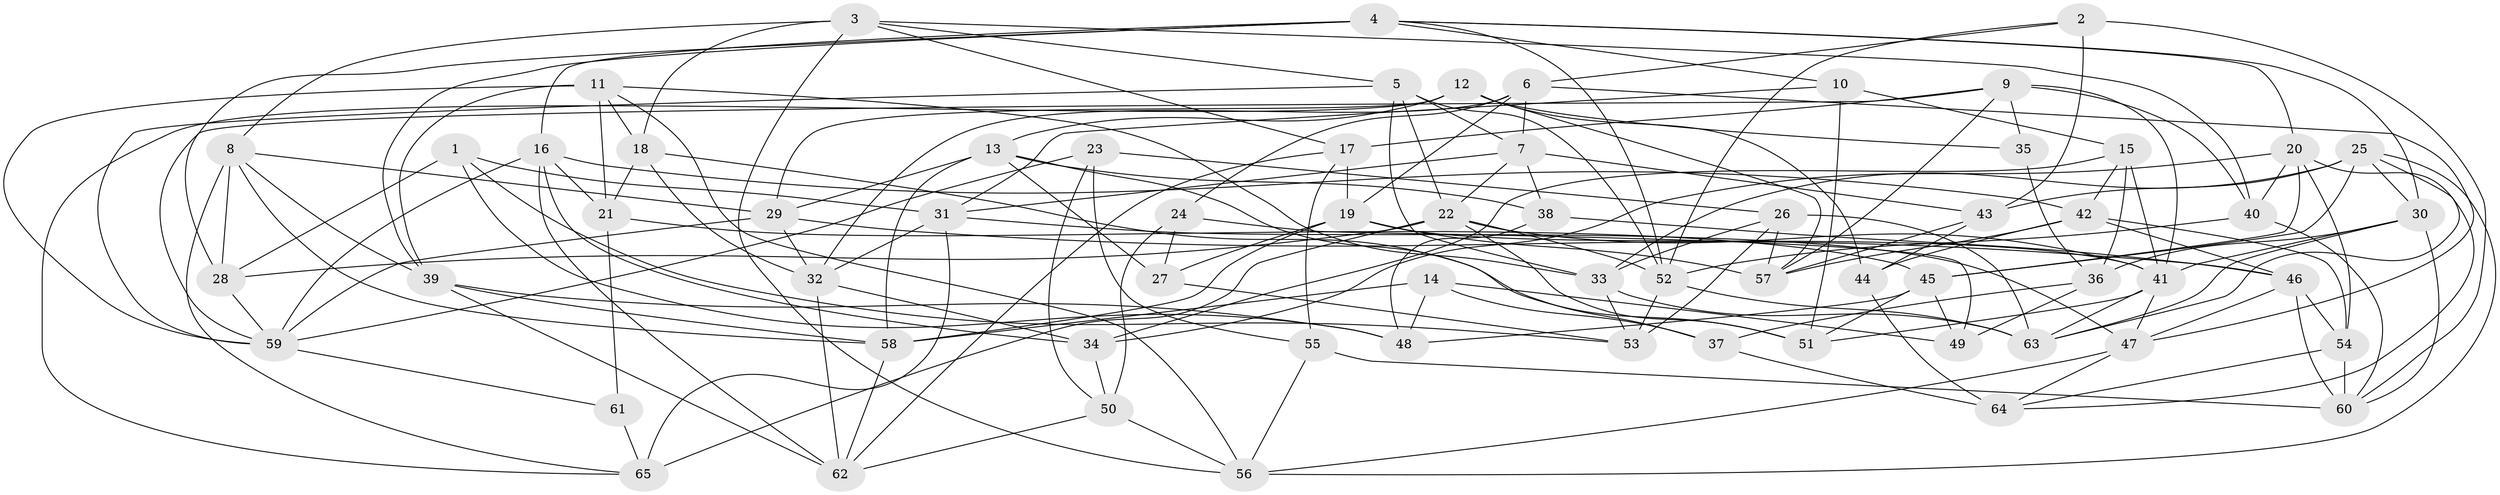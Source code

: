 // original degree distribution, {4: 1.0}
// Generated by graph-tools (version 1.1) at 2025/03/03/09/25 03:03:05]
// undirected, 65 vertices, 175 edges
graph export_dot {
graph [start="1"]
  node [color=gray90,style=filled];
  1;
  2;
  3;
  4;
  5;
  6;
  7;
  8;
  9;
  10;
  11;
  12;
  13;
  14;
  15;
  16;
  17;
  18;
  19;
  20;
  21;
  22;
  23;
  24;
  25;
  26;
  27;
  28;
  29;
  30;
  31;
  32;
  33;
  34;
  35;
  36;
  37;
  38;
  39;
  40;
  41;
  42;
  43;
  44;
  45;
  46;
  47;
  48;
  49;
  50;
  51;
  52;
  53;
  54;
  55;
  56;
  57;
  58;
  59;
  60;
  61;
  62;
  63;
  64;
  65;
  1 -- 28 [weight=1.0];
  1 -- 31 [weight=1.0];
  1 -- 48 [weight=1.0];
  1 -- 53 [weight=1.0];
  2 -- 6 [weight=1.0];
  2 -- 43 [weight=1.0];
  2 -- 52 [weight=1.0];
  2 -- 60 [weight=1.0];
  3 -- 5 [weight=1.0];
  3 -- 8 [weight=1.0];
  3 -- 17 [weight=1.0];
  3 -- 18 [weight=1.0];
  3 -- 40 [weight=1.0];
  3 -- 56 [weight=1.0];
  4 -- 10 [weight=1.0];
  4 -- 16 [weight=1.0];
  4 -- 20 [weight=1.0];
  4 -- 28 [weight=2.0];
  4 -- 30 [weight=1.0];
  4 -- 39 [weight=1.0];
  4 -- 52 [weight=1.0];
  5 -- 7 [weight=1.0];
  5 -- 22 [weight=1.0];
  5 -- 33 [weight=1.0];
  5 -- 52 [weight=1.0];
  5 -- 59 [weight=1.0];
  6 -- 7 [weight=1.0];
  6 -- 19 [weight=1.0];
  6 -- 24 [weight=1.0];
  6 -- 32 [weight=1.0];
  6 -- 47 [weight=1.0];
  7 -- 22 [weight=1.0];
  7 -- 31 [weight=1.0];
  7 -- 38 [weight=1.0];
  7 -- 43 [weight=1.0];
  8 -- 28 [weight=1.0];
  8 -- 29 [weight=1.0];
  8 -- 39 [weight=1.0];
  8 -- 58 [weight=1.0];
  8 -- 65 [weight=1.0];
  9 -- 17 [weight=1.0];
  9 -- 35 [weight=1.0];
  9 -- 40 [weight=1.0];
  9 -- 41 [weight=1.0];
  9 -- 57 [weight=1.0];
  9 -- 59 [weight=1.0];
  10 -- 15 [weight=1.0];
  10 -- 31 [weight=1.0];
  10 -- 51 [weight=1.0];
  11 -- 18 [weight=1.0];
  11 -- 21 [weight=1.0];
  11 -- 33 [weight=1.0];
  11 -- 39 [weight=1.0];
  11 -- 56 [weight=1.0];
  11 -- 59 [weight=1.0];
  12 -- 13 [weight=1.0];
  12 -- 29 [weight=1.0];
  12 -- 35 [weight=1.0];
  12 -- 44 [weight=1.0];
  12 -- 57 [weight=1.0];
  12 -- 65 [weight=1.0];
  13 -- 27 [weight=1.0];
  13 -- 29 [weight=1.0];
  13 -- 37 [weight=1.0];
  13 -- 38 [weight=1.0];
  13 -- 58 [weight=1.0];
  14 -- 37 [weight=1.0];
  14 -- 48 [weight=2.0];
  14 -- 49 [weight=2.0];
  14 -- 58 [weight=1.0];
  15 -- 34 [weight=2.0];
  15 -- 36 [weight=1.0];
  15 -- 41 [weight=1.0];
  15 -- 42 [weight=1.0];
  16 -- 21 [weight=1.0];
  16 -- 34 [weight=1.0];
  16 -- 42 [weight=1.0];
  16 -- 59 [weight=1.0];
  16 -- 62 [weight=1.0];
  17 -- 19 [weight=1.0];
  17 -- 55 [weight=2.0];
  17 -- 62 [weight=1.0];
  18 -- 21 [weight=1.0];
  18 -- 32 [weight=1.0];
  18 -- 51 [weight=2.0];
  19 -- 27 [weight=1.0];
  19 -- 41 [weight=1.0];
  19 -- 57 [weight=1.0];
  19 -- 58 [weight=1.0];
  20 -- 34 [weight=1.0];
  20 -- 40 [weight=1.0];
  20 -- 45 [weight=1.0];
  20 -- 54 [weight=1.0];
  20 -- 64 [weight=1.0];
  21 -- 45 [weight=1.0];
  21 -- 61 [weight=2.0];
  22 -- 28 [weight=1.0];
  22 -- 41 [weight=1.0];
  22 -- 51 [weight=1.0];
  22 -- 52 [weight=1.0];
  22 -- 65 [weight=2.0];
  23 -- 26 [weight=1.0];
  23 -- 50 [weight=1.0];
  23 -- 55 [weight=1.0];
  23 -- 59 [weight=1.0];
  24 -- 27 [weight=1.0];
  24 -- 49 [weight=2.0];
  24 -- 50 [weight=2.0];
  25 -- 30 [weight=1.0];
  25 -- 33 [weight=1.0];
  25 -- 43 [weight=1.0];
  25 -- 45 [weight=1.0];
  25 -- 56 [weight=1.0];
  25 -- 63 [weight=1.0];
  26 -- 33 [weight=1.0];
  26 -- 53 [weight=2.0];
  26 -- 57 [weight=1.0];
  26 -- 63 [weight=1.0];
  27 -- 53 [weight=1.0];
  28 -- 59 [weight=1.0];
  29 -- 32 [weight=1.0];
  29 -- 46 [weight=1.0];
  29 -- 59 [weight=1.0];
  30 -- 36 [weight=1.0];
  30 -- 41 [weight=1.0];
  30 -- 60 [weight=1.0];
  30 -- 63 [weight=1.0];
  31 -- 32 [weight=1.0];
  31 -- 47 [weight=1.0];
  31 -- 65 [weight=1.0];
  32 -- 34 [weight=1.0];
  32 -- 62 [weight=1.0];
  33 -- 53 [weight=1.0];
  33 -- 63 [weight=1.0];
  34 -- 50 [weight=1.0];
  35 -- 36 [weight=2.0];
  36 -- 37 [weight=1.0];
  36 -- 49 [weight=1.0];
  37 -- 64 [weight=1.0];
  38 -- 46 [weight=1.0];
  38 -- 48 [weight=1.0];
  39 -- 48 [weight=1.0];
  39 -- 58 [weight=1.0];
  39 -- 62 [weight=1.0];
  40 -- 52 [weight=2.0];
  40 -- 60 [weight=1.0];
  41 -- 47 [weight=1.0];
  41 -- 51 [weight=1.0];
  41 -- 63 [weight=1.0];
  42 -- 44 [weight=1.0];
  42 -- 46 [weight=1.0];
  42 -- 54 [weight=1.0];
  42 -- 57 [weight=1.0];
  43 -- 44 [weight=2.0];
  43 -- 57 [weight=1.0];
  44 -- 64 [weight=2.0];
  45 -- 48 [weight=1.0];
  45 -- 49 [weight=1.0];
  45 -- 51 [weight=1.0];
  46 -- 47 [weight=1.0];
  46 -- 54 [weight=1.0];
  46 -- 60 [weight=1.0];
  47 -- 56 [weight=1.0];
  47 -- 64 [weight=1.0];
  50 -- 56 [weight=1.0];
  50 -- 62 [weight=1.0];
  52 -- 53 [weight=1.0];
  52 -- 63 [weight=1.0];
  54 -- 60 [weight=2.0];
  54 -- 64 [weight=1.0];
  55 -- 56 [weight=1.0];
  55 -- 60 [weight=2.0];
  58 -- 62 [weight=1.0];
  59 -- 61 [weight=1.0];
  61 -- 65 [weight=1.0];
}
